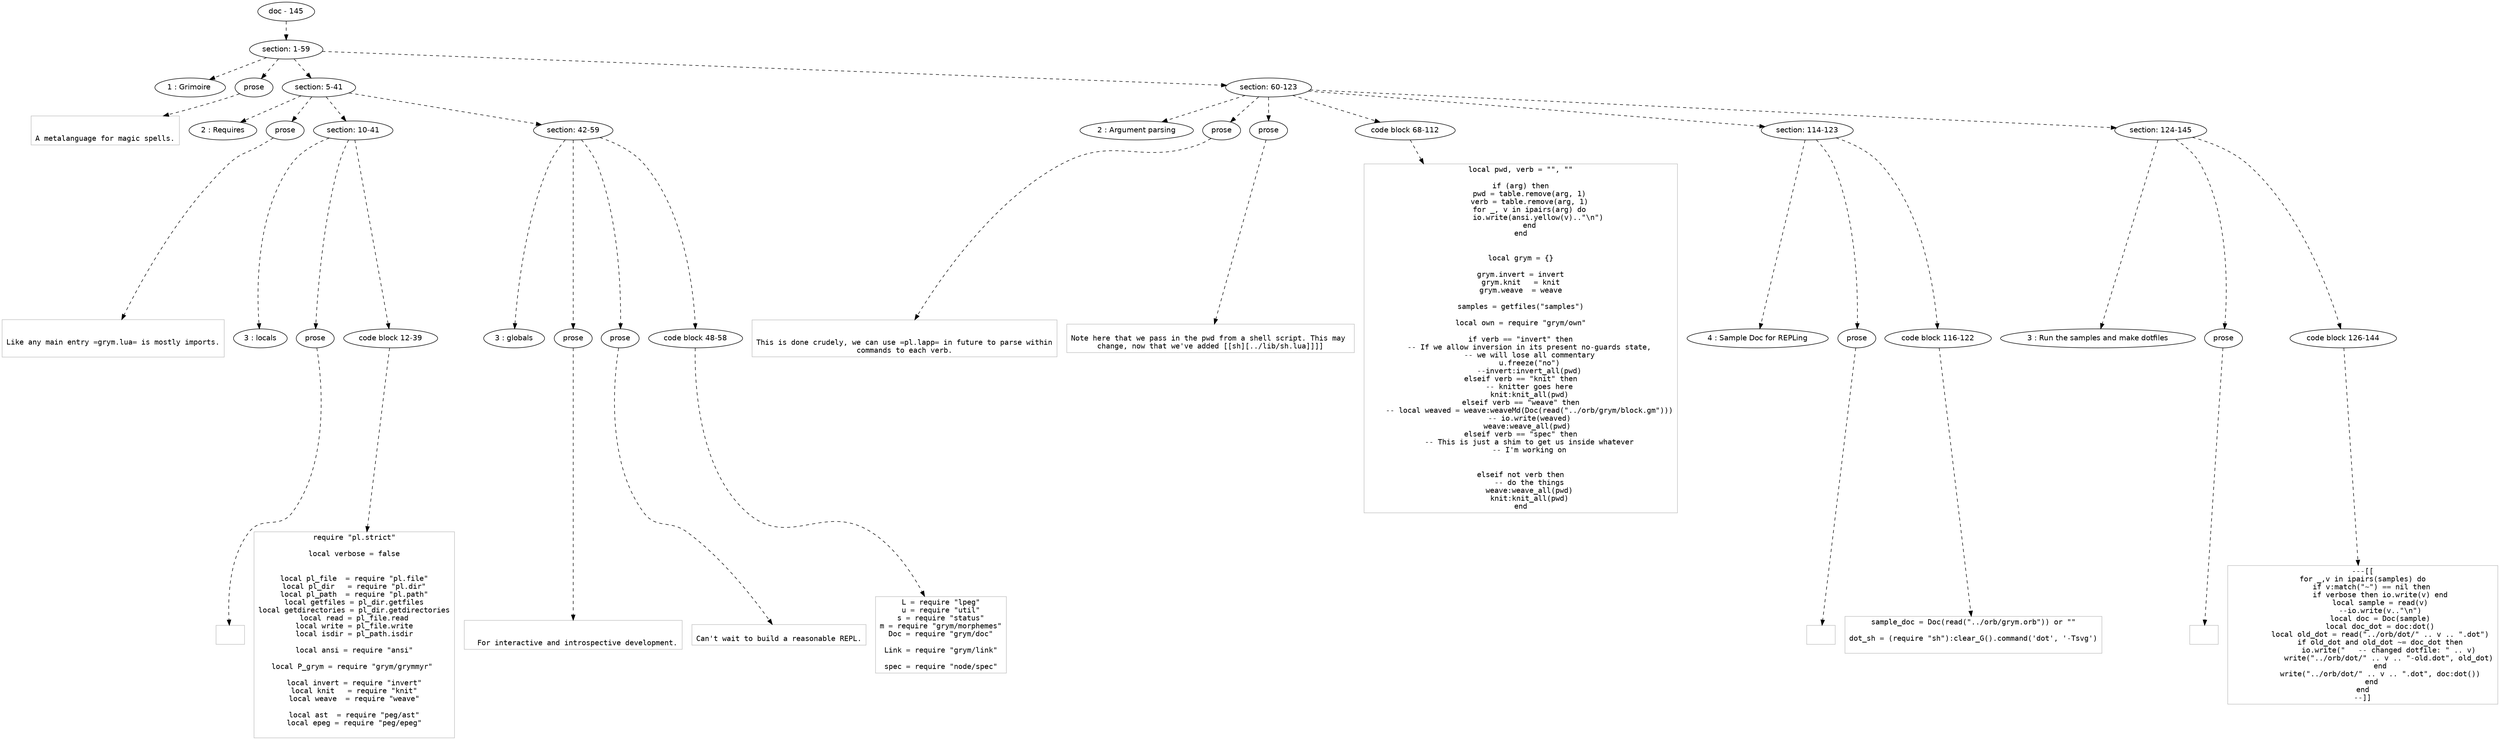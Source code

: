 digraph hierarchy {

node [fontname=Helvetica]
edge [style=dashed]

doc_0 [label="doc - 145"]


doc_0 -> { section_1}
{rank=same; section_1}

section_1 [label="section: 1-59"]


section_1 -> { header_2 prose_3 section_4 section_5}
{rank=same; header_2 prose_3 section_4 section_5}

header_2 [label="1 : Grimoire "]

prose_3 [label="prose"]

section_4 [label="section: 5-41"]

section_5 [label="section: 60-123"]


prose_3 -> leaf_6
leaf_6  [color=Gray,shape=rectangle,fontname=Inconsolata,label="

A metalanguage for magic spells.
"]
section_4 -> { header_7 prose_8 section_9 section_10}
{rank=same; header_7 prose_8 section_9 section_10}

header_7 [label="2 : Requires"]

prose_8 [label="prose"]

section_9 [label="section: 10-41"]

section_10 [label="section: 42-59"]


prose_8 -> leaf_11
leaf_11  [color=Gray,shape=rectangle,fontname=Inconsolata,label="

Like any main entry =grym.lua= is mostly imports.

"]
section_9 -> { header_12 prose_13 codeblock_14}
{rank=same; header_12 prose_13 codeblock_14}

header_12 [label="3 : locals"]

prose_13 [label="prose"]

codeblock_14 [label="code block 12-39"]


prose_13 -> leaf_15
leaf_15  [color=Gray,shape=rectangle,fontname=Inconsolata,label="
"]
codeblock_14 -> leaf_16
leaf_16  [color=Gray,shape=rectangle,fontname=Inconsolata,label="require \"pl.strict\"

local verbose = false


local pl_file  = require \"pl.file\"
local pl_dir   = require \"pl.dir\"
local pl_path  = require \"pl.path\"
local getfiles = pl_dir.getfiles
local getdirectories = pl_dir.getdirectories
local read = pl_file.read
local write = pl_file.write
local isdir = pl_path.isdir

local ansi = require \"ansi\"

local P_grym = require \"grym/grymmyr\" 

local invert = require \"invert\"
local knit   = require \"knit\"
local weave  = require \"weave\"

local ast  = require \"peg/ast\"
local epeg = require \"peg/epeg\"

"]
section_10 -> { header_17 prose_18 prose_19 codeblock_20}
{rank=same; header_17 prose_18 prose_19 codeblock_20}

header_17 [label="3 : globals"]

prose_18 [label="prose"]

prose_19 [label="prose"]

codeblock_20 [label="code block 48-58"]


prose_18 -> leaf_21
leaf_21  [color=Gray,shape=rectangle,fontname=Inconsolata,label="

  For interactive and introspective development.
"]
prose_19 -> leaf_22
leaf_22  [color=Gray,shape=rectangle,fontname=Inconsolata,label="
Can't wait to build a reasonable REPL.
"]
codeblock_20 -> leaf_23
leaf_23  [color=Gray,shape=rectangle,fontname=Inconsolata,label="L = require \"lpeg\"
u = require \"util\"
s = require \"status\"
m = require \"grym/morphemes\"
Doc = require \"grym/doc\"

Link = require \"grym/link\"

spec = require \"node/spec\""]
section_5 -> { header_24 prose_25 prose_26 codeblock_27 section_28 section_29}
{rank=same; header_24 prose_25 prose_26 codeblock_27 section_28 section_29}

header_24 [label="2 : Argument parsing"]

prose_25 [label="prose"]

prose_26 [label="prose"]

codeblock_27 [label="code block 68-112"]

section_28 [label="section: 114-123"]

section_29 [label="section: 124-145"]


prose_25 -> leaf_30
leaf_30  [color=Gray,shape=rectangle,fontname=Inconsolata,label="

This is done crudely, we can use =pl.lapp= in future to parse within
commands to each verb.
"]
prose_26 -> leaf_31
leaf_31  [color=Gray,shape=rectangle,fontname=Inconsolata,label="
Note here that we pass in the pwd from a shell script. This may 
change, now that we've added [[sh][../lib/sh.lua]]]]
"]
codeblock_27 -> leaf_32
leaf_32  [color=Gray,shape=rectangle,fontname=Inconsolata,label="local pwd, verb = \"\", \"\"

if (arg) then
    pwd = table.remove(arg, 1)
    verb = table.remove(arg, 1)
    for _, v in ipairs(arg) do
        io.write(ansi.yellow(v)..\"\\n\")
    end
end


local grym = {}

grym.invert = invert
grym.knit   = knit
grym.weave  = weave

samples = getfiles(\"samples\")

local own = require \"grym/own\"

if verb == \"invert\" then
    -- If we allow inversion in its present no-guards state,
    -- we will lose all commentary
    u.freeze(\"no\")
    --invert:invert_all(pwd)
elseif verb == \"knit\" then
    -- knitter goes here
    knit:knit_all(pwd)
elseif verb == \"weave\" then
    -- local weaved = weave:weaveMd(Doc(read(\"../orb/grym/block.gm\")))
    -- io.write(weaved)
    weave:weave_all(pwd) 
elseif verb == \"spec\" then
    -- This is just a shim to get us inside whatever
    -- I'm working on


elseif not verb then
    -- do the things
    weave:weave_all(pwd)
    knit:knit_all(pwd)
end"]
section_28 -> { header_33 prose_34 codeblock_35}
{rank=same; header_33 prose_34 codeblock_35}

header_33 [label="4 : Sample Doc for REPLing"]

prose_34 [label="prose"]

codeblock_35 [label="code block 116-122"]


prose_34 -> leaf_36
leaf_36  [color=Gray,shape=rectangle,fontname=Inconsolata,label="
"]
codeblock_35 -> leaf_37
leaf_37  [color=Gray,shape=rectangle,fontname=Inconsolata,label="sample_doc = Doc(read(\"../orb/grym.orb\")) or \"\"

dot_sh = (require \"sh\"):clear_G().command('dot', '-Tsvg')

"]
section_29 -> { header_38 prose_39 codeblock_40}
{rank=same; header_38 prose_39 codeblock_40}

header_38 [label="3 : Run the samples and make dotfiles"]

prose_39 [label="prose"]

codeblock_40 [label="code block 126-144"]


prose_39 -> leaf_41
leaf_41  [color=Gray,shape=rectangle,fontname=Inconsolata,label="
"]
codeblock_40 -> leaf_42
leaf_42  [color=Gray,shape=rectangle,fontname=Inconsolata,label="---[[
for _,v in ipairs(samples) do
    if v:match(\"~\") == nil then
        if verbose then io.write(v) end
        local sample = read(v)
        --io.write(v..\"\\n\")
        local doc = Doc(sample)
        local doc_dot = doc:dot()
        local old_dot = read(\"../orb/dot/\" .. v .. \".dot\")
        if old_dot and old_dot ~= doc_dot then
            io.write(\"   -- changed dotfile: \" .. v)
            write(\"../orb/dot/\" .. v .. \"-old.dot\", old_dot)
        end
        write(\"../orb/dot/\" .. v .. \".dot\", doc:dot())
    end
end
--]]"]

}
